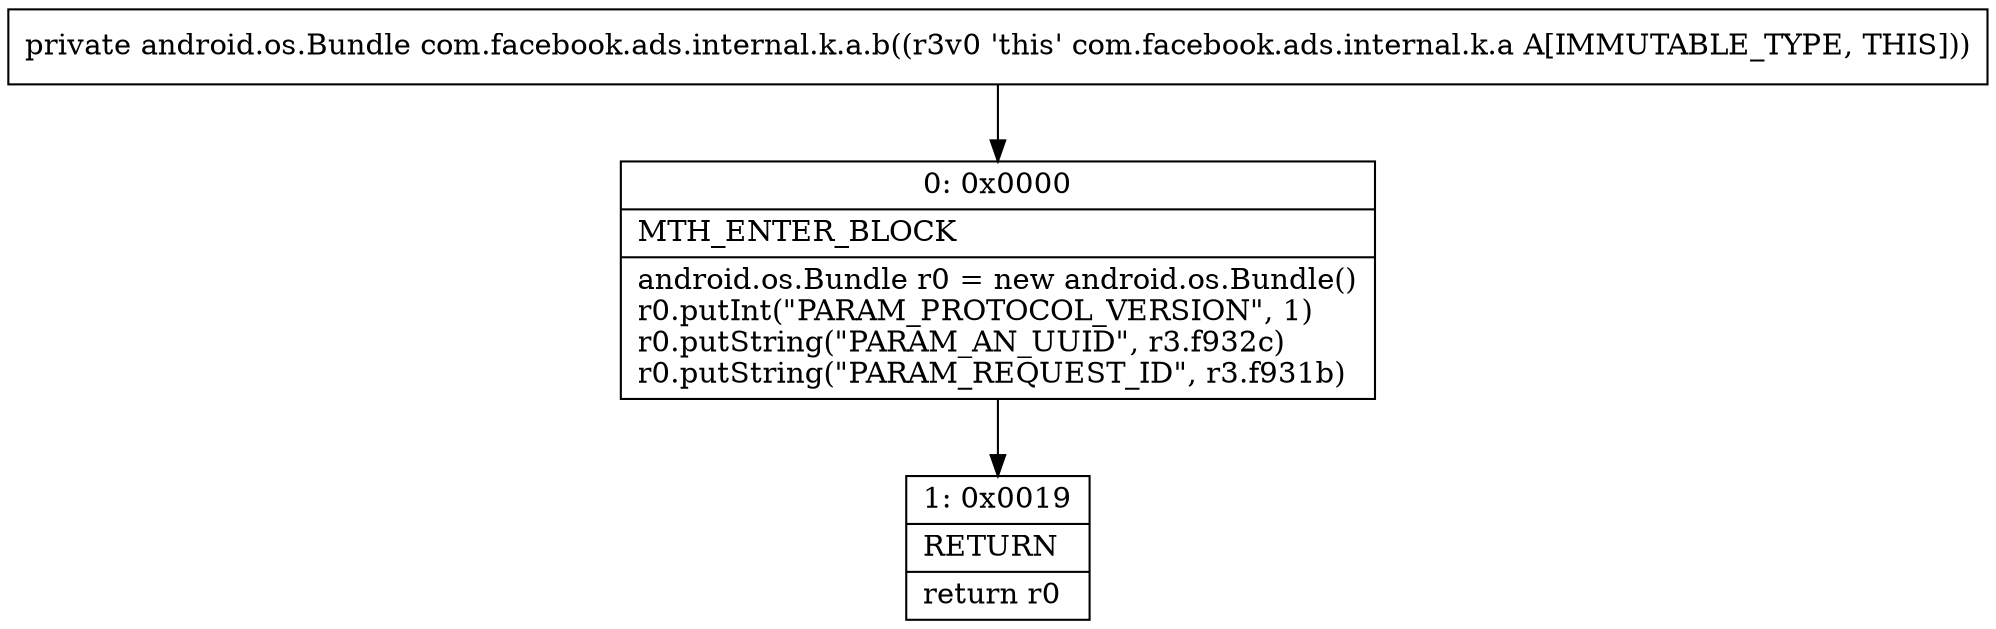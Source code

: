 digraph "CFG forcom.facebook.ads.internal.k.a.b()Landroid\/os\/Bundle;" {
Node_0 [shape=record,label="{0\:\ 0x0000|MTH_ENTER_BLOCK\l|android.os.Bundle r0 = new android.os.Bundle()\lr0.putInt(\"PARAM_PROTOCOL_VERSION\", 1)\lr0.putString(\"PARAM_AN_UUID\", r3.f932c)\lr0.putString(\"PARAM_REQUEST_ID\", r3.f931b)\l}"];
Node_1 [shape=record,label="{1\:\ 0x0019|RETURN\l|return r0\l}"];
MethodNode[shape=record,label="{private android.os.Bundle com.facebook.ads.internal.k.a.b((r3v0 'this' com.facebook.ads.internal.k.a A[IMMUTABLE_TYPE, THIS])) }"];
MethodNode -> Node_0;
Node_0 -> Node_1;
}


